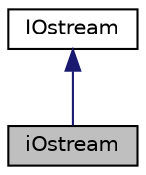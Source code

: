 digraph "iOstream"
{
 // LATEX_PDF_SIZE
  edge [fontname="Helvetica",fontsize="10",labelfontname="Helvetica",labelfontsize="10"];
  node [fontname="Helvetica",fontsize="10",shape=record];
  Node1 [label="iOstream",height=0.2,width=0.4,color="black", fillcolor="grey75", style="filled", fontcolor="black",tooltip="Interface class for any output stream."];
  Node2 -> Node1 [dir="back",color="midnightblue",fontsize="10",style="solid",fontname="Helvetica"];
  Node2 [label="IOstream",height=0.2,width=0.4,color="black", fillcolor="white", style="filled",URL="$classpFlow_1_1IOstream.html",tooltip="A base calss for input/output streams."];
}
